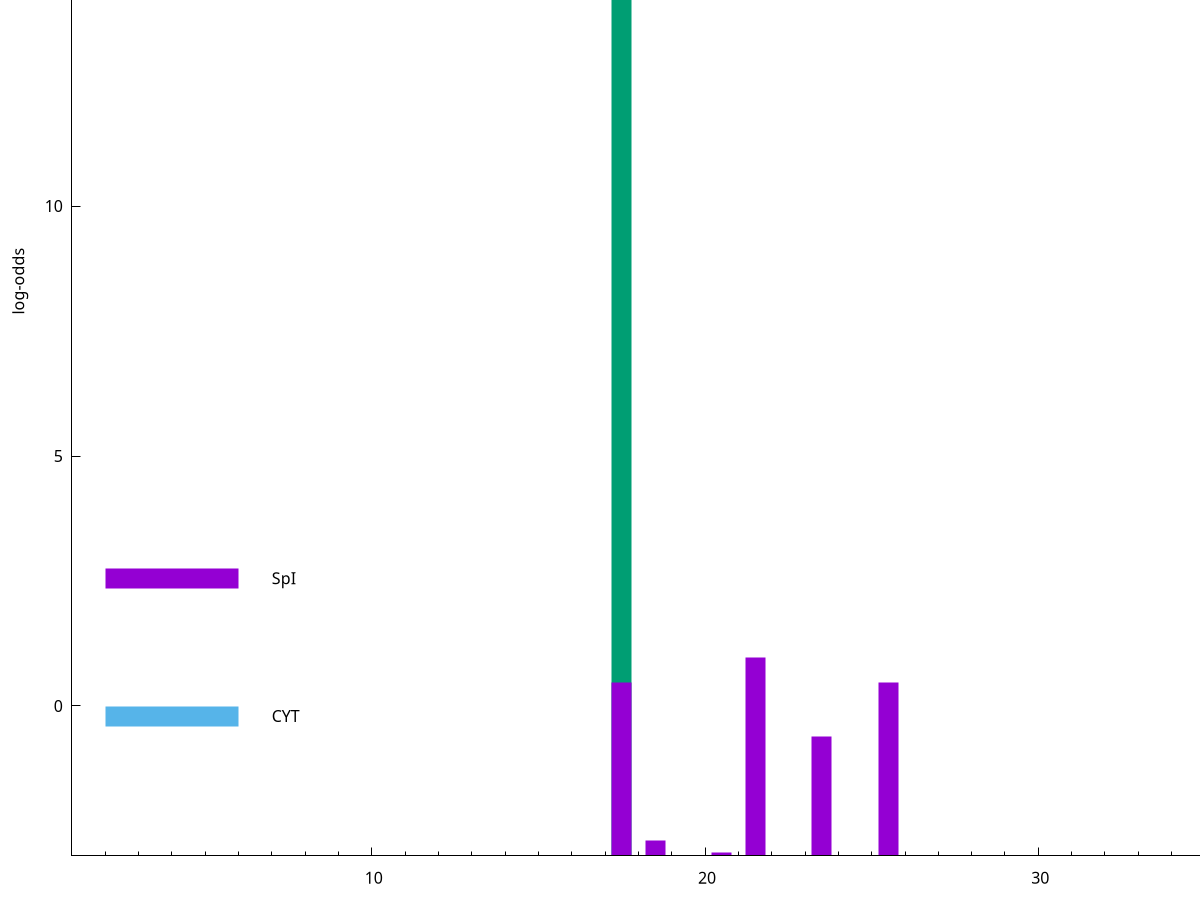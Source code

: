 set title "LipoP predictions for SRR4017890.gff"
set size 2., 1.4
set xrange [1:70] 
set mxtics 10
set yrange [-3:20]
set y2range [0:23]
set ylabel "log-odds"
set term postscript eps color solid "Helvetica" 30
set output "SRR4017890.gff.eps"
set arrow from 2,18.5366 to 6,18.5366 nohead lt 2 lw 20
set label "SpII" at 7,18.5366
set arrow from 2,2.55339 to 6,2.55339 nohead lt 1 lw 20
set label "SpI" at 7,2.55339
set arrow from 2,-0.200913 to 6,-0.200913 nohead lt 3 lw 20
set label "CYT" at 7,-0.200913
set arrow from 2,18.5366 to 6,18.5366 nohead lt 2 lw 20
set label "SpII" at 7,18.5366
# NOTE: The scores below are the log-odds scores with the threshold
# NOTE: subtracted (a hack to make gnuplot make the histogram all
# NOTE: look nice).
plot "-" axes x1y2 title "" with impulses lt 2 lw 20, "-" axes x1y2 title "" with impulses lt 1 lw 20
17.500000 21.536600
e
21.500000 3.976189
25.500000 3.469808
17.500000 3.468665
23.500000 2.392520
18.500000 0.317150
20.500000 0.064950
e
exit
